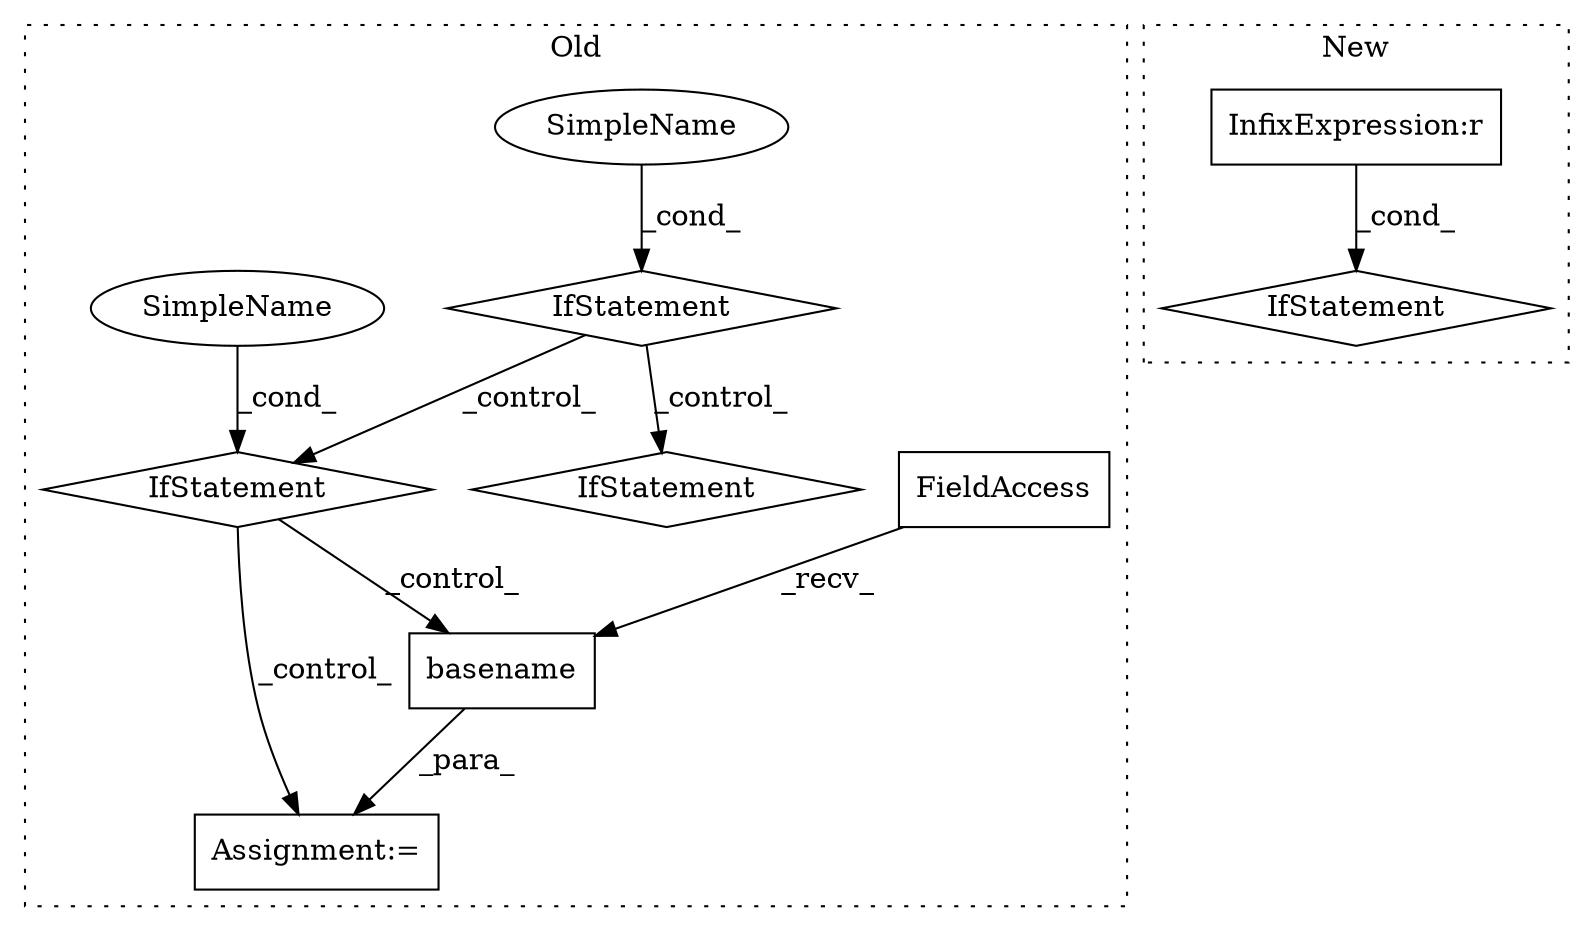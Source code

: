 digraph G {
subgraph cluster0 {
1 [label="basename" a="32" s="13830,13849" l="9,1" shape="box"];
3 [label="FieldAccess" a="22" s="13822" l="7" shape="box"];
4 [label="Assignment:=" a="7" s="13784" l="1" shape="box"];
5 [label="IfStatement" a="25" s="13553,13560" l="4,2" shape="diamond"];
6 [label="SimpleName" a="42" s="13557" l="3" shape="ellipse"];
8 [label="IfStatement" a="25" s="13991,14006" l="4,2" shape="diamond"];
9 [label="SimpleName" a="42" s="13747" l="10" shape="ellipse"];
10 [label="IfStatement" a="25" s="13743,13757" l="4,2" shape="diamond"];
label = "Old";
style="dotted";
}
subgraph cluster1 {
2 [label="IfStatement" a="25" s="13625,13652" l="4,2" shape="diamond"];
7 [label="InfixExpression:r" a="27" s="13630" l="3" shape="box"];
label = "New";
style="dotted";
}
1 -> 4 [label="_para_"];
3 -> 1 [label="_recv_"];
5 -> 10 [label="_control_"];
5 -> 8 [label="_control_"];
6 -> 5 [label="_cond_"];
7 -> 2 [label="_cond_"];
9 -> 10 [label="_cond_"];
10 -> 1 [label="_control_"];
10 -> 4 [label="_control_"];
}